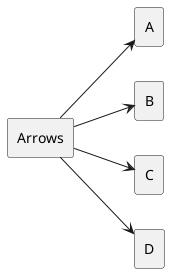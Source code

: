 @startuml
left to right direction
rectangle Arrows
rectangle A
rectangle B
rectangle C
rectangle D

Arrows --> A 
Arrows --> B
Arrows --> C
Arrows --> D
@enduml
